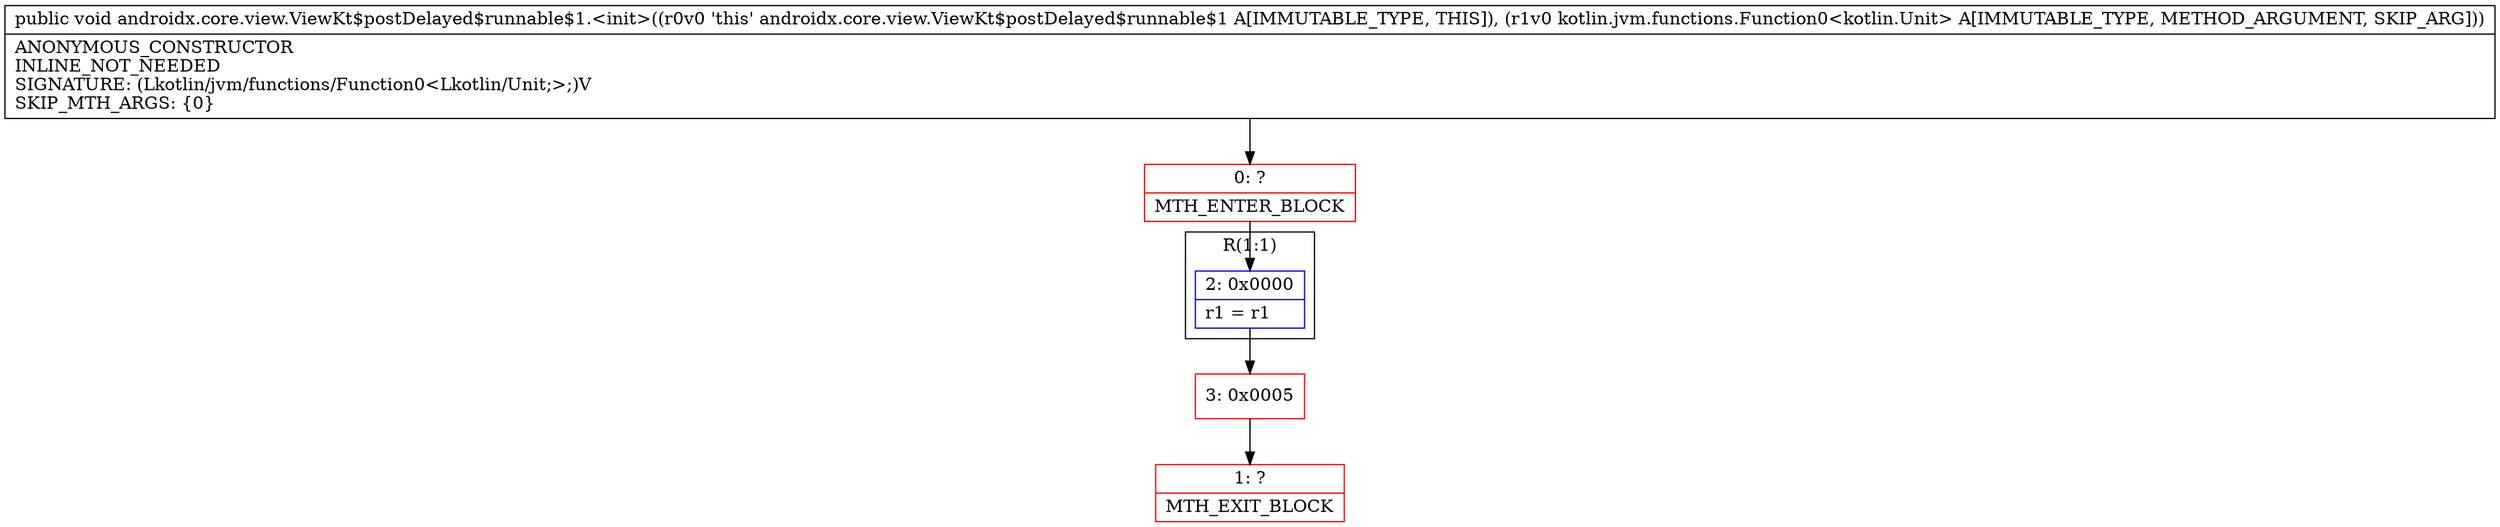 digraph "CFG forandroidx.core.view.ViewKt$postDelayed$runnable$1.\<init\>(Lkotlin\/jvm\/functions\/Function0;)V" {
subgraph cluster_Region_2083362021 {
label = "R(1:1)";
node [shape=record,color=blue];
Node_2 [shape=record,label="{2\:\ 0x0000|r1 = r1\l}"];
}
Node_0 [shape=record,color=red,label="{0\:\ ?|MTH_ENTER_BLOCK\l}"];
Node_3 [shape=record,color=red,label="{3\:\ 0x0005}"];
Node_1 [shape=record,color=red,label="{1\:\ ?|MTH_EXIT_BLOCK\l}"];
MethodNode[shape=record,label="{public void androidx.core.view.ViewKt$postDelayed$runnable$1.\<init\>((r0v0 'this' androidx.core.view.ViewKt$postDelayed$runnable$1 A[IMMUTABLE_TYPE, THIS]), (r1v0 kotlin.jvm.functions.Function0\<kotlin.Unit\> A[IMMUTABLE_TYPE, METHOD_ARGUMENT, SKIP_ARG]))  | ANONYMOUS_CONSTRUCTOR\lINLINE_NOT_NEEDED\lSIGNATURE: (Lkotlin\/jvm\/functions\/Function0\<Lkotlin\/Unit;\>;)V\lSKIP_MTH_ARGS: \{0\}\l}"];
MethodNode -> Node_0;Node_2 -> Node_3;
Node_0 -> Node_2;
Node_3 -> Node_1;
}

